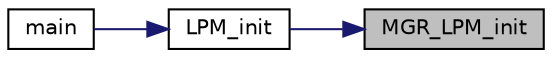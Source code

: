 digraph "MGR_LPM_init"
{
 // INTERACTIVE_SVG=YES
 // LATEX_PDF_SIZE
  edge [fontname="Helvetica",fontsize="10",labelfontname="Helvetica",labelfontsize="10"];
  node [fontname="Helvetica",fontsize="10",shape=record];
  rankdir="RL";
  Node1 [label="MGR_LPM_init",height=0.2,width=0.4,color="black", fillcolor="grey75", style="filled", fontcolor="black",tooltip="This initialize the callback client tab with NULL pointer."];
  Node1 -> Node2 [dir="back",color="midnightblue",fontsize="10",style="solid",fontname="Helvetica"];
  Node2 [label="LPM_init",height=0.2,width=0.4,color="black", fillcolor="white", style="filled",URL="$db/dca/group___m_g_r___l_p_m.html#ga3651c89177d143f413f9d69a84f15c15",tooltip="Initializes the LPM management and register clients such as the Kineis stack client."];
  Node2 -> Node3 [dir="back",color="midnightblue",fontsize="10",style="solid",fontname="Helvetica"];
  Node3 [label="main",height=0.2,width=0.4,color="black", fillcolor="white", style="filled",URL="$d0/d29/main_8c.html#a840291bc02cba5474a4cb46a9b9566fe",tooltip="The application entry point."];
}
